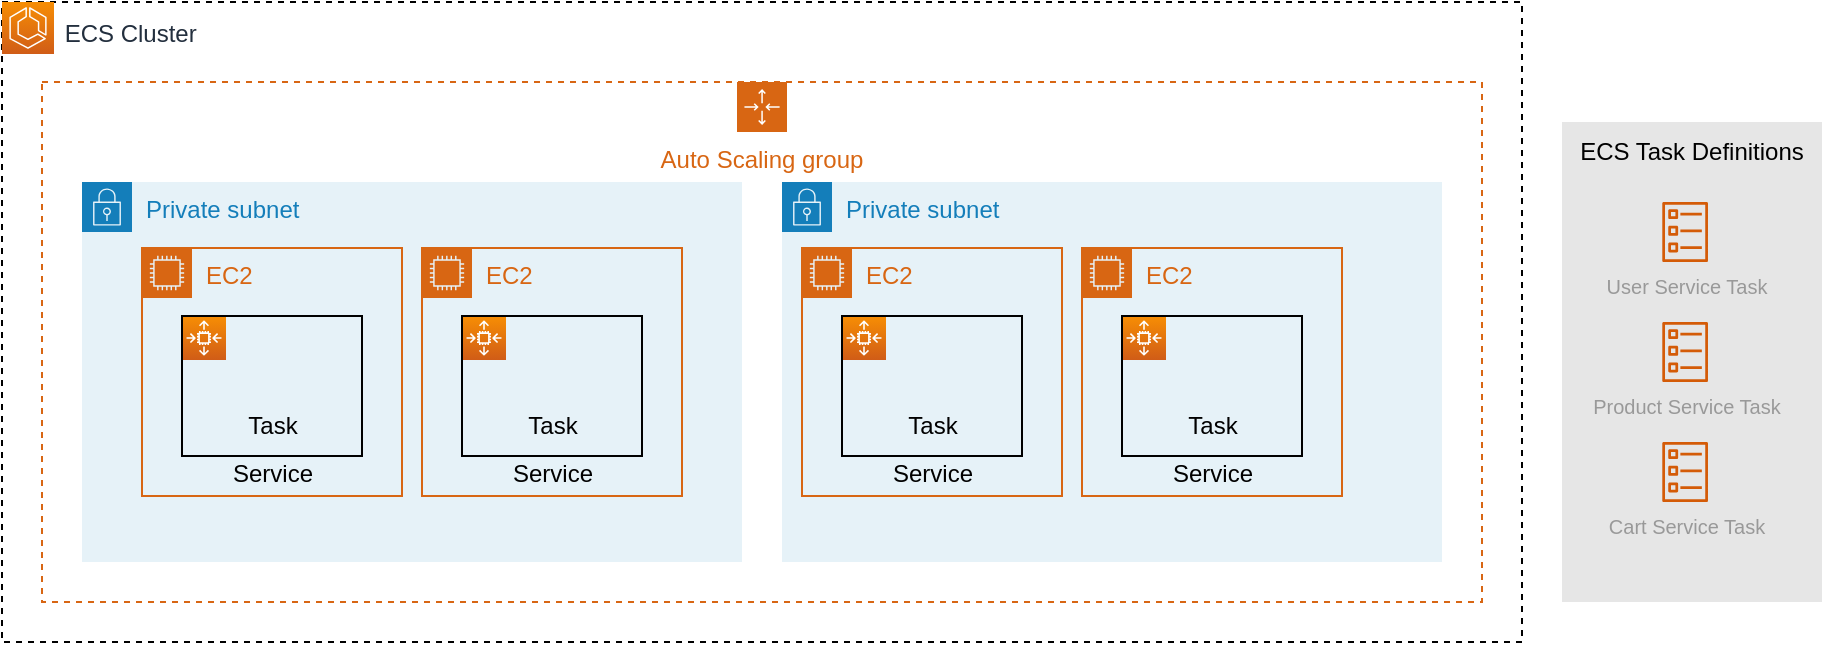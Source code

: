 <mxfile version="21.6.3" type="github">
  <diagram name="페이지-1" id="Fc2mxhNKbtDIbvcY0PrK">
    <mxGraphModel dx="534" dy="734" grid="1" gridSize="10" guides="1" tooltips="1" connect="1" arrows="1" fold="1" page="1" pageScale="1" pageWidth="827" pageHeight="1169" math="0" shadow="0">
      <root>
        <mxCell id="0" />
        <mxCell id="1" parent="0" />
        <mxCell id="IOMtd_nr19Y01q_HOAz_-117" value="" style="whiteSpace=wrap;html=1;strokeColor=none;fillColor=#E6E6E6;" vertex="1" parent="1">
          <mxGeometry x="1700" y="500" width="130" height="240" as="geometry" />
        </mxCell>
        <mxCell id="IOMtd_nr19Y01q_HOAz_-44" value="" style="rounded=0;whiteSpace=wrap;html=1;fillColor=none;dashed=1;strokeColor=default;" vertex="1" parent="1">
          <mxGeometry x="920" y="440" width="760" height="320" as="geometry" />
        </mxCell>
        <mxCell id="IOMtd_nr19Y01q_HOAz_-42" value="&amp;nbsp;ECS Cluster" style="sketch=0;points=[[0,0,0],[0.25,0,0],[0.5,0,0],[0.75,0,0],[1,0,0],[0,1,0],[0.25,1,0],[0.5,1,0],[0.75,1,0],[1,1,0],[0,0.25,0],[0,0.5,0],[0,0.75,0],[1,0.25,0],[1,0.5,0],[1,0.75,0]];outlineConnect=0;fontColor=#232F3E;gradientColor=#F78E04;gradientDirection=north;fillColor=#D05C17;strokeColor=#ffffff;dashed=0;verticalLabelPosition=middle;verticalAlign=middle;align=left;html=1;fontSize=12;fontStyle=0;aspect=fixed;shape=mxgraph.aws4.resourceIcon;resIcon=mxgraph.aws4.ecs;labelPosition=right;spacingTop=5;" vertex="1" parent="1">
          <mxGeometry x="920" y="440" width="26" height="26" as="geometry" />
        </mxCell>
        <mxCell id="IOMtd_nr19Y01q_HOAz_-46" value="Auto Scaling group" style="points=[[0,0],[0.25,0],[0.5,0],[0.75,0],[1,0],[1,0.25],[1,0.5],[1,0.75],[1,1],[0.75,1],[0.5,1],[0.25,1],[0,1],[0,0.75],[0,0.5],[0,0.25]];outlineConnect=0;gradientColor=none;html=1;whiteSpace=wrap;fontSize=12;fontStyle=0;container=1;pointerEvents=0;collapsible=0;recursiveResize=0;shape=mxgraph.aws4.groupCenter;grIcon=mxgraph.aws4.group_auto_scaling_group;grStroke=1;strokeColor=#D86613;fillColor=none;verticalAlign=top;align=center;fontColor=#D86613;dashed=1;spacingTop=25;" vertex="1" parent="1">
          <mxGeometry x="940" y="480" width="720" height="260" as="geometry" />
        </mxCell>
        <mxCell id="IOMtd_nr19Y01q_HOAz_-90" value="Private subnet" style="points=[[0,0],[0.25,0],[0.5,0],[0.75,0],[1,0],[1,0.25],[1,0.5],[1,0.75],[1,1],[0.75,1],[0.5,1],[0.25,1],[0,1],[0,0.75],[0,0.5],[0,0.25]];outlineConnect=0;gradientColor=none;html=1;whiteSpace=wrap;fontSize=12;fontStyle=0;container=1;pointerEvents=0;collapsible=0;recursiveResize=0;shape=mxgraph.aws4.group;grIcon=mxgraph.aws4.group_security_group;grStroke=0;strokeColor=#147EBA;fillColor=#E6F2F8;verticalAlign=top;align=left;spacingLeft=30;fontColor=#147EBA;dashed=0;" vertex="1" parent="IOMtd_nr19Y01q_HOAz_-46">
          <mxGeometry x="370" y="50" width="330" height="190" as="geometry" />
        </mxCell>
        <mxCell id="IOMtd_nr19Y01q_HOAz_-61" value="Private subnet" style="points=[[0,0],[0.25,0],[0.5,0],[0.75,0],[1,0],[1,0.25],[1,0.5],[1,0.75],[1,1],[0.75,1],[0.5,1],[0.25,1],[0,1],[0,0.75],[0,0.5],[0,0.25]];outlineConnect=0;gradientColor=none;html=1;whiteSpace=wrap;fontSize=12;fontStyle=0;container=1;pointerEvents=0;collapsible=0;recursiveResize=0;shape=mxgraph.aws4.group;grIcon=mxgraph.aws4.group_security_group;grStroke=0;strokeColor=#147EBA;fillColor=#E6F2F8;verticalAlign=top;align=left;spacingLeft=30;fontColor=#147EBA;dashed=0;" vertex="1" parent="1">
          <mxGeometry x="960" y="530" width="330" height="190" as="geometry" />
        </mxCell>
        <mxCell id="IOMtd_nr19Y01q_HOAz_-53" value="" style="sketch=0;points=[[0,0,0],[0.25,0,0],[0.5,0,0],[0.75,0,0],[1,0,0],[0,1,0],[0.25,1,0],[0.5,1,0],[0.75,1,0],[1,1,0],[0,0.25,0],[0,0.5,0],[0,0.75,0],[1,0.25,0],[1,0.5,0],[1,0.75,0]];outlineConnect=0;fontColor=#232F3E;gradientColor=#F78E04;gradientDirection=north;fillColor=#D05C17;strokeColor=#ffffff;dashed=0;verticalLabelPosition=bottom;verticalAlign=top;align=center;html=1;fontSize=12;fontStyle=0;aspect=fixed;shape=mxgraph.aws4.resourceIcon;resIcon=mxgraph.aws4.auto_scaling2;" vertex="1" parent="IOMtd_nr19Y01q_HOAz_-61">
          <mxGeometry x="50" y="67" width="22" height="22" as="geometry" />
        </mxCell>
        <mxCell id="IOMtd_nr19Y01q_HOAz_-54" value="" style="rounded=0;whiteSpace=wrap;html=1;fillColor=none;strokeColor=default;" vertex="1" parent="IOMtd_nr19Y01q_HOAz_-61">
          <mxGeometry x="50" y="67" width="90" height="70" as="geometry" />
        </mxCell>
        <mxCell id="IOMtd_nr19Y01q_HOAz_-62" value="Task" style="shape=image;html=1;verticalAlign=top;verticalLabelPosition=bottom;labelBackgroundColor=none;imageAspect=0;aspect=fixed;image=https://cdn1.iconfinder.com/data/icons/unicons-line-vol-3/24/docker-128.png;horizontal=1;spacing=-5;" vertex="1" parent="IOMtd_nr19Y01q_HOAz_-61">
          <mxGeometry x="75" y="75" width="40" height="40" as="geometry" />
        </mxCell>
        <mxCell id="IOMtd_nr19Y01q_HOAz_-47" value="EC2" style="points=[[0,0],[0.25,0],[0.5,0],[0.75,0],[1,0],[1,0.25],[1,0.5],[1,0.75],[1,1],[0.75,1],[0.5,1],[0.25,1],[0,1],[0,0.75],[0,0.5],[0,0.25]];outlineConnect=0;gradientColor=none;html=1;whiteSpace=wrap;fontSize=12;fontStyle=0;container=1;pointerEvents=0;collapsible=0;recursiveResize=0;shape=mxgraph.aws4.group;grIcon=mxgraph.aws4.group_ec2_instance_contents;strokeColor=#D86613;fillColor=none;verticalAlign=top;align=left;spacingLeft=30;fontColor=#D86613;dashed=0;" vertex="1" parent="IOMtd_nr19Y01q_HOAz_-61">
          <mxGeometry x="30" y="33" width="130" height="124" as="geometry" />
        </mxCell>
        <mxCell id="IOMtd_nr19Y01q_HOAz_-100" value="&lt;font style=&quot;font-size: 12px; font-weight: normal;&quot;&gt;Service&lt;/font&gt;" style="text;strokeColor=none;fillColor=none;html=1;fontSize=24;fontStyle=1;verticalAlign=middle;align=center;" vertex="1" parent="IOMtd_nr19Y01q_HOAz_-47">
          <mxGeometry x="40" y="101" width="50" height="15" as="geometry" />
        </mxCell>
        <mxCell id="IOMtd_nr19Y01q_HOAz_-101" value="" style="sketch=0;points=[[0,0,0],[0.25,0,0],[0.5,0,0],[0.75,0,0],[1,0,0],[0,1,0],[0.25,1,0],[0.5,1,0],[0.75,1,0],[1,1,0],[0,0.25,0],[0,0.5,0],[0,0.75,0],[1,0.25,0],[1,0.5,0],[1,0.75,0]];outlineConnect=0;fontColor=#232F3E;gradientColor=#F78E04;gradientDirection=north;fillColor=#D05C17;strokeColor=#ffffff;dashed=0;verticalLabelPosition=bottom;verticalAlign=top;align=center;html=1;fontSize=12;fontStyle=0;aspect=fixed;shape=mxgraph.aws4.resourceIcon;resIcon=mxgraph.aws4.auto_scaling2;" vertex="1" parent="1">
          <mxGeometry x="1150" y="597" width="22" height="22" as="geometry" />
        </mxCell>
        <mxCell id="IOMtd_nr19Y01q_HOAz_-102" value="" style="rounded=0;whiteSpace=wrap;html=1;fillColor=none;strokeColor=default;" vertex="1" parent="1">
          <mxGeometry x="1150" y="597" width="90" height="70" as="geometry" />
        </mxCell>
        <mxCell id="IOMtd_nr19Y01q_HOAz_-103" value="Task" style="shape=image;html=1;verticalAlign=top;verticalLabelPosition=bottom;labelBackgroundColor=none;imageAspect=0;aspect=fixed;image=https://cdn1.iconfinder.com/data/icons/unicons-line-vol-3/24/docker-128.png;horizontal=1;spacing=-5;" vertex="1" parent="1">
          <mxGeometry x="1175" y="605" width="40" height="40" as="geometry" />
        </mxCell>
        <mxCell id="IOMtd_nr19Y01q_HOAz_-104" value="EC2" style="points=[[0,0],[0.25,0],[0.5,0],[0.75,0],[1,0],[1,0.25],[1,0.5],[1,0.75],[1,1],[0.75,1],[0.5,1],[0.25,1],[0,1],[0,0.75],[0,0.5],[0,0.25]];outlineConnect=0;gradientColor=none;html=1;whiteSpace=wrap;fontSize=12;fontStyle=0;container=1;pointerEvents=0;collapsible=0;recursiveResize=0;shape=mxgraph.aws4.group;grIcon=mxgraph.aws4.group_ec2_instance_contents;strokeColor=#D86613;fillColor=none;verticalAlign=top;align=left;spacingLeft=30;fontColor=#D86613;dashed=0;" vertex="1" parent="1">
          <mxGeometry x="1130" y="563" width="130" height="124" as="geometry" />
        </mxCell>
        <mxCell id="IOMtd_nr19Y01q_HOAz_-105" value="&lt;font style=&quot;font-size: 12px; font-weight: normal;&quot;&gt;Service&lt;/font&gt;" style="text;strokeColor=none;fillColor=none;html=1;fontSize=24;fontStyle=1;verticalAlign=middle;align=center;" vertex="1" parent="IOMtd_nr19Y01q_HOAz_-104">
          <mxGeometry x="40" y="101" width="50" height="15" as="geometry" />
        </mxCell>
        <mxCell id="IOMtd_nr19Y01q_HOAz_-106" value="" style="sketch=0;points=[[0,0,0],[0.25,0,0],[0.5,0,0],[0.75,0,0],[1,0,0],[0,1,0],[0.25,1,0],[0.5,1,0],[0.75,1,0],[1,1,0],[0,0.25,0],[0,0.5,0],[0,0.75,0],[1,0.25,0],[1,0.5,0],[1,0.75,0]];outlineConnect=0;fontColor=#232F3E;gradientColor=#F78E04;gradientDirection=north;fillColor=#D05C17;strokeColor=#ffffff;dashed=0;verticalLabelPosition=bottom;verticalAlign=top;align=center;html=1;fontSize=12;fontStyle=0;aspect=fixed;shape=mxgraph.aws4.resourceIcon;resIcon=mxgraph.aws4.auto_scaling2;" vertex="1" parent="1">
          <mxGeometry x="1340" y="597" width="22" height="22" as="geometry" />
        </mxCell>
        <mxCell id="IOMtd_nr19Y01q_HOAz_-107" value="" style="rounded=0;whiteSpace=wrap;html=1;fillColor=none;strokeColor=default;" vertex="1" parent="1">
          <mxGeometry x="1340" y="597" width="90" height="70" as="geometry" />
        </mxCell>
        <mxCell id="IOMtd_nr19Y01q_HOAz_-108" value="Task" style="shape=image;html=1;verticalAlign=top;verticalLabelPosition=bottom;labelBackgroundColor=none;imageAspect=0;aspect=fixed;image=https://cdn1.iconfinder.com/data/icons/unicons-line-vol-3/24/docker-128.png;horizontal=1;spacing=-5;" vertex="1" parent="1">
          <mxGeometry x="1365" y="605" width="40" height="40" as="geometry" />
        </mxCell>
        <mxCell id="IOMtd_nr19Y01q_HOAz_-109" value="EC2" style="points=[[0,0],[0.25,0],[0.5,0],[0.75,0],[1,0],[1,0.25],[1,0.5],[1,0.75],[1,1],[0.75,1],[0.5,1],[0.25,1],[0,1],[0,0.75],[0,0.5],[0,0.25]];outlineConnect=0;gradientColor=none;html=1;whiteSpace=wrap;fontSize=12;fontStyle=0;container=1;pointerEvents=0;collapsible=0;recursiveResize=0;shape=mxgraph.aws4.group;grIcon=mxgraph.aws4.group_ec2_instance_contents;strokeColor=#D86613;fillColor=none;verticalAlign=top;align=left;spacingLeft=30;fontColor=#D86613;dashed=0;" vertex="1" parent="1">
          <mxGeometry x="1320" y="563" width="130" height="124" as="geometry" />
        </mxCell>
        <mxCell id="IOMtd_nr19Y01q_HOAz_-110" value="&lt;font style=&quot;font-size: 12px; font-weight: normal;&quot;&gt;Service&lt;/font&gt;" style="text;strokeColor=none;fillColor=none;html=1;fontSize=24;fontStyle=1;verticalAlign=middle;align=center;" vertex="1" parent="IOMtd_nr19Y01q_HOAz_-109">
          <mxGeometry x="40" y="101" width="50" height="15" as="geometry" />
        </mxCell>
        <mxCell id="IOMtd_nr19Y01q_HOAz_-111" value="" style="sketch=0;points=[[0,0,0],[0.25,0,0],[0.5,0,0],[0.75,0,0],[1,0,0],[0,1,0],[0.25,1,0],[0.5,1,0],[0.75,1,0],[1,1,0],[0,0.25,0],[0,0.5,0],[0,0.75,0],[1,0.25,0],[1,0.5,0],[1,0.75,0]];outlineConnect=0;fontColor=#232F3E;gradientColor=#F78E04;gradientDirection=north;fillColor=#D05C17;strokeColor=#ffffff;dashed=0;verticalLabelPosition=bottom;verticalAlign=top;align=center;html=1;fontSize=12;fontStyle=0;aspect=fixed;shape=mxgraph.aws4.resourceIcon;resIcon=mxgraph.aws4.auto_scaling2;" vertex="1" parent="1">
          <mxGeometry x="1480" y="597" width="22" height="22" as="geometry" />
        </mxCell>
        <mxCell id="IOMtd_nr19Y01q_HOAz_-112" value="" style="rounded=0;whiteSpace=wrap;html=1;fillColor=none;strokeColor=default;" vertex="1" parent="1">
          <mxGeometry x="1480" y="597" width="90" height="70" as="geometry" />
        </mxCell>
        <mxCell id="IOMtd_nr19Y01q_HOAz_-113" value="Task" style="shape=image;html=1;verticalAlign=top;verticalLabelPosition=bottom;labelBackgroundColor=none;imageAspect=0;aspect=fixed;image=https://cdn1.iconfinder.com/data/icons/unicons-line-vol-3/24/docker-128.png;horizontal=1;spacing=-5;" vertex="1" parent="1">
          <mxGeometry x="1505" y="605" width="40" height="40" as="geometry" />
        </mxCell>
        <mxCell id="IOMtd_nr19Y01q_HOAz_-114" value="EC2" style="points=[[0,0],[0.25,0],[0.5,0],[0.75,0],[1,0],[1,0.25],[1,0.5],[1,0.75],[1,1],[0.75,1],[0.5,1],[0.25,1],[0,1],[0,0.75],[0,0.5],[0,0.25]];outlineConnect=0;gradientColor=none;html=1;whiteSpace=wrap;fontSize=12;fontStyle=0;container=1;pointerEvents=0;collapsible=0;recursiveResize=0;shape=mxgraph.aws4.group;grIcon=mxgraph.aws4.group_ec2_instance_contents;strokeColor=#D86613;fillColor=none;verticalAlign=top;align=left;spacingLeft=30;fontColor=#D86613;dashed=0;" vertex="1" parent="1">
          <mxGeometry x="1460" y="563" width="130" height="124" as="geometry" />
        </mxCell>
        <mxCell id="IOMtd_nr19Y01q_HOAz_-115" value="&lt;font style=&quot;font-size: 12px; font-weight: normal;&quot;&gt;Service&lt;/font&gt;" style="text;strokeColor=none;fillColor=none;html=1;fontSize=24;fontStyle=1;verticalAlign=middle;align=center;" vertex="1" parent="IOMtd_nr19Y01q_HOAz_-114">
          <mxGeometry x="40" y="101" width="50" height="15" as="geometry" />
        </mxCell>
        <mxCell id="IOMtd_nr19Y01q_HOAz_-116" value="User Service Task" style="sketch=0;outlineConnect=0;fontColor=#999999;gradientColor=none;fillColor=#D45B07;strokeColor=none;dashed=0;verticalLabelPosition=bottom;verticalAlign=top;align=center;html=1;fontSize=10;fontStyle=0;aspect=fixed;pointerEvents=1;shape=mxgraph.aws4.ecs_task;" vertex="1" parent="1">
          <mxGeometry x="1750" y="540" width="23.13" height="30" as="geometry" />
        </mxCell>
        <mxCell id="IOMtd_nr19Y01q_HOAz_-119" value="Product Service Task" style="sketch=0;outlineConnect=0;fontColor=#999999;gradientColor=none;fillColor=#D45B07;strokeColor=none;dashed=0;verticalLabelPosition=bottom;verticalAlign=top;align=center;html=1;fontSize=10;fontStyle=0;aspect=fixed;pointerEvents=1;shape=mxgraph.aws4.ecs_task;" vertex="1" parent="1">
          <mxGeometry x="1750" y="600" width="23.13" height="30" as="geometry" />
        </mxCell>
        <mxCell id="IOMtd_nr19Y01q_HOAz_-120" value="Cart Service Task" style="sketch=0;outlineConnect=0;fontColor=#999999;gradientColor=none;fillColor=#D45B07;strokeColor=none;dashed=0;verticalLabelPosition=bottom;verticalAlign=top;align=center;html=1;fontSize=10;fontStyle=0;aspect=fixed;pointerEvents=1;shape=mxgraph.aws4.ecs_task;" vertex="1" parent="1">
          <mxGeometry x="1750" y="660" width="23.13" height="30" as="geometry" />
        </mxCell>
        <mxCell id="IOMtd_nr19Y01q_HOAz_-121" value="&lt;font style=&quot;font-size: 12px;&quot;&gt;ECS Task Definitions&lt;/font&gt;" style="text;html=1;strokeColor=none;fillColor=none;align=center;verticalAlign=middle;whiteSpace=wrap;rounded=0;" vertex="1" parent="1">
          <mxGeometry x="1700.78" y="500" width="128.44" height="30" as="geometry" />
        </mxCell>
      </root>
    </mxGraphModel>
  </diagram>
</mxfile>

